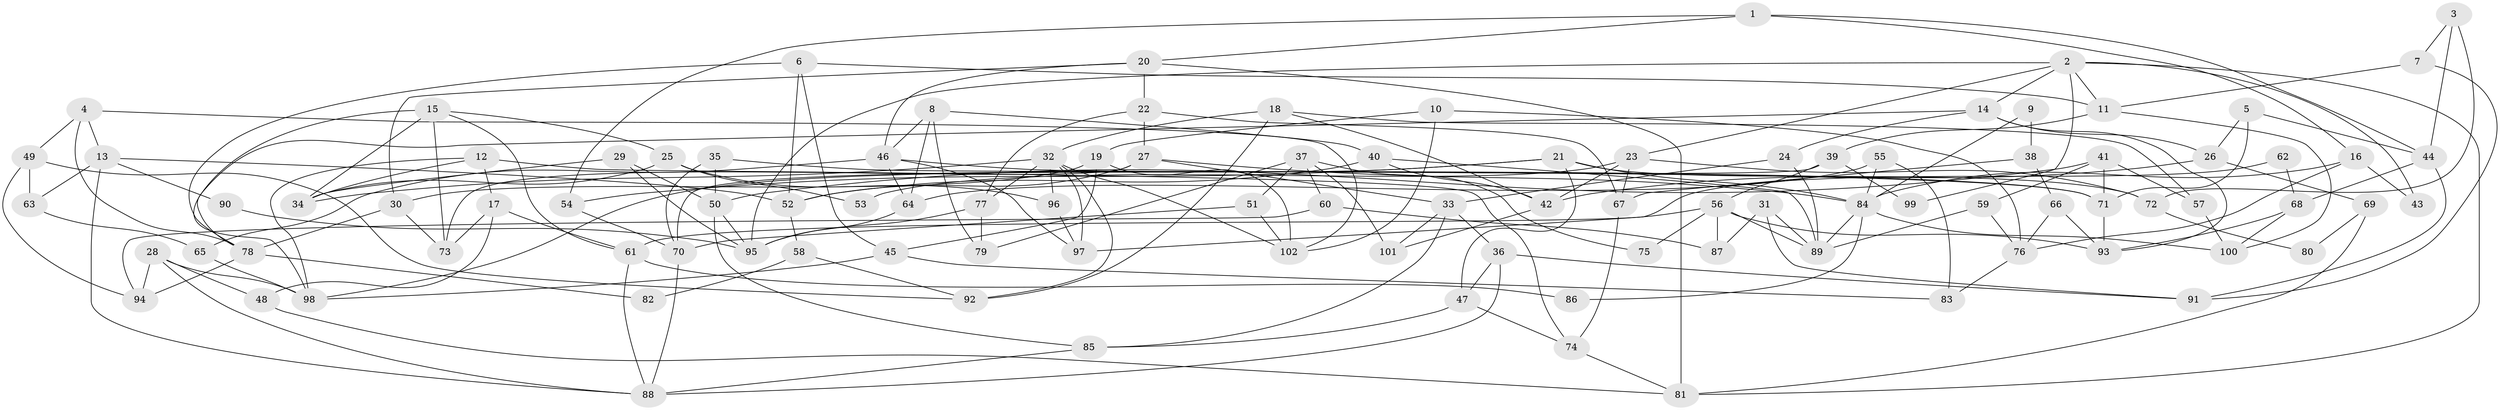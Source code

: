 // coarse degree distribution, {3: 0.1, 5: 0.23333333333333334, 2: 0.1, 9: 0.06666666666666667, 4: 0.3, 7: 0.06666666666666667, 6: 0.06666666666666667, 12: 0.03333333333333333, 14: 0.03333333333333333}
// Generated by graph-tools (version 1.1) at 2025/55/03/04/25 21:55:13]
// undirected, 102 vertices, 204 edges
graph export_dot {
graph [start="1"]
  node [color=gray90,style=filled];
  1;
  2;
  3;
  4;
  5;
  6;
  7;
  8;
  9;
  10;
  11;
  12;
  13;
  14;
  15;
  16;
  17;
  18;
  19;
  20;
  21;
  22;
  23;
  24;
  25;
  26;
  27;
  28;
  29;
  30;
  31;
  32;
  33;
  34;
  35;
  36;
  37;
  38;
  39;
  40;
  41;
  42;
  43;
  44;
  45;
  46;
  47;
  48;
  49;
  50;
  51;
  52;
  53;
  54;
  55;
  56;
  57;
  58;
  59;
  60;
  61;
  62;
  63;
  64;
  65;
  66;
  67;
  68;
  69;
  70;
  71;
  72;
  73;
  74;
  75;
  76;
  77;
  78;
  79;
  80;
  81;
  82;
  83;
  84;
  85;
  86;
  87;
  88;
  89;
  90;
  91;
  92;
  93;
  94;
  95;
  96;
  97;
  98;
  99;
  100;
  101;
  102;
  1 -- 54;
  1 -- 20;
  1 -- 16;
  1 -- 44;
  2 -- 95;
  2 -- 11;
  2 -- 14;
  2 -- 23;
  2 -- 43;
  2 -- 81;
  2 -- 99;
  3 -- 72;
  3 -- 7;
  3 -- 44;
  4 -- 13;
  4 -- 102;
  4 -- 49;
  4 -- 78;
  5 -- 44;
  5 -- 71;
  5 -- 26;
  6 -- 52;
  6 -- 78;
  6 -- 11;
  6 -- 45;
  7 -- 91;
  7 -- 11;
  8 -- 64;
  8 -- 46;
  8 -- 40;
  8 -- 79;
  9 -- 38;
  9 -- 84;
  10 -- 19;
  10 -- 76;
  10 -- 102;
  11 -- 100;
  11 -- 39;
  12 -- 34;
  12 -- 98;
  12 -- 17;
  12 -- 74;
  13 -- 63;
  13 -- 88;
  13 -- 52;
  13 -- 90;
  14 -- 78;
  14 -- 24;
  14 -- 26;
  14 -- 93;
  15 -- 98;
  15 -- 61;
  15 -- 25;
  15 -- 34;
  15 -- 73;
  16 -- 84;
  16 -- 43;
  16 -- 76;
  17 -- 73;
  17 -- 48;
  17 -- 61;
  18 -- 42;
  18 -- 32;
  18 -- 57;
  18 -- 92;
  19 -- 102;
  19 -- 30;
  19 -- 45;
  20 -- 22;
  20 -- 81;
  20 -- 30;
  20 -- 46;
  21 -- 98;
  21 -- 84;
  21 -- 47;
  21 -- 54;
  21 -- 72;
  22 -- 27;
  22 -- 67;
  22 -- 77;
  23 -- 42;
  23 -- 53;
  23 -- 67;
  23 -- 72;
  24 -- 89;
  24 -- 33;
  25 -- 96;
  25 -- 34;
  25 -- 53;
  26 -- 42;
  26 -- 69;
  27 -- 52;
  27 -- 33;
  27 -- 73;
  27 -- 84;
  28 -- 48;
  28 -- 88;
  28 -- 94;
  28 -- 98;
  29 -- 50;
  29 -- 34;
  29 -- 95;
  30 -- 73;
  30 -- 78;
  31 -- 91;
  31 -- 89;
  31 -- 87;
  32 -- 34;
  32 -- 92;
  32 -- 77;
  32 -- 96;
  32 -- 97;
  32 -- 102;
  33 -- 85;
  33 -- 36;
  33 -- 101;
  35 -- 50;
  35 -- 70;
  35 -- 71;
  36 -- 47;
  36 -- 88;
  36 -- 91;
  37 -- 79;
  37 -- 101;
  37 -- 51;
  37 -- 60;
  37 -- 75;
  38 -- 66;
  38 -- 67;
  39 -- 70;
  39 -- 56;
  39 -- 99;
  40 -- 89;
  40 -- 42;
  40 -- 52;
  41 -- 71;
  41 -- 59;
  41 -- 50;
  41 -- 57;
  42 -- 101;
  44 -- 68;
  44 -- 91;
  45 -- 83;
  45 -- 98;
  46 -- 71;
  46 -- 64;
  46 -- 65;
  46 -- 97;
  47 -- 85;
  47 -- 74;
  48 -- 81;
  49 -- 94;
  49 -- 63;
  49 -- 92;
  50 -- 95;
  50 -- 85;
  51 -- 102;
  51 -- 70;
  52 -- 58;
  54 -- 70;
  55 -- 64;
  55 -- 84;
  55 -- 83;
  56 -- 87;
  56 -- 61;
  56 -- 75;
  56 -- 89;
  56 -- 93;
  57 -- 100;
  58 -- 92;
  58 -- 82;
  59 -- 76;
  59 -- 89;
  60 -- 94;
  60 -- 87;
  61 -- 86;
  61 -- 88;
  62 -- 97;
  62 -- 68;
  63 -- 65;
  64 -- 95;
  65 -- 98;
  66 -- 76;
  66 -- 93;
  67 -- 74;
  68 -- 93;
  68 -- 100;
  69 -- 81;
  69 -- 80;
  70 -- 88;
  71 -- 93;
  72 -- 80;
  74 -- 81;
  76 -- 83;
  77 -- 79;
  77 -- 95;
  78 -- 82;
  78 -- 94;
  84 -- 100;
  84 -- 86;
  84 -- 89;
  85 -- 88;
  90 -- 95;
  96 -- 97;
}
